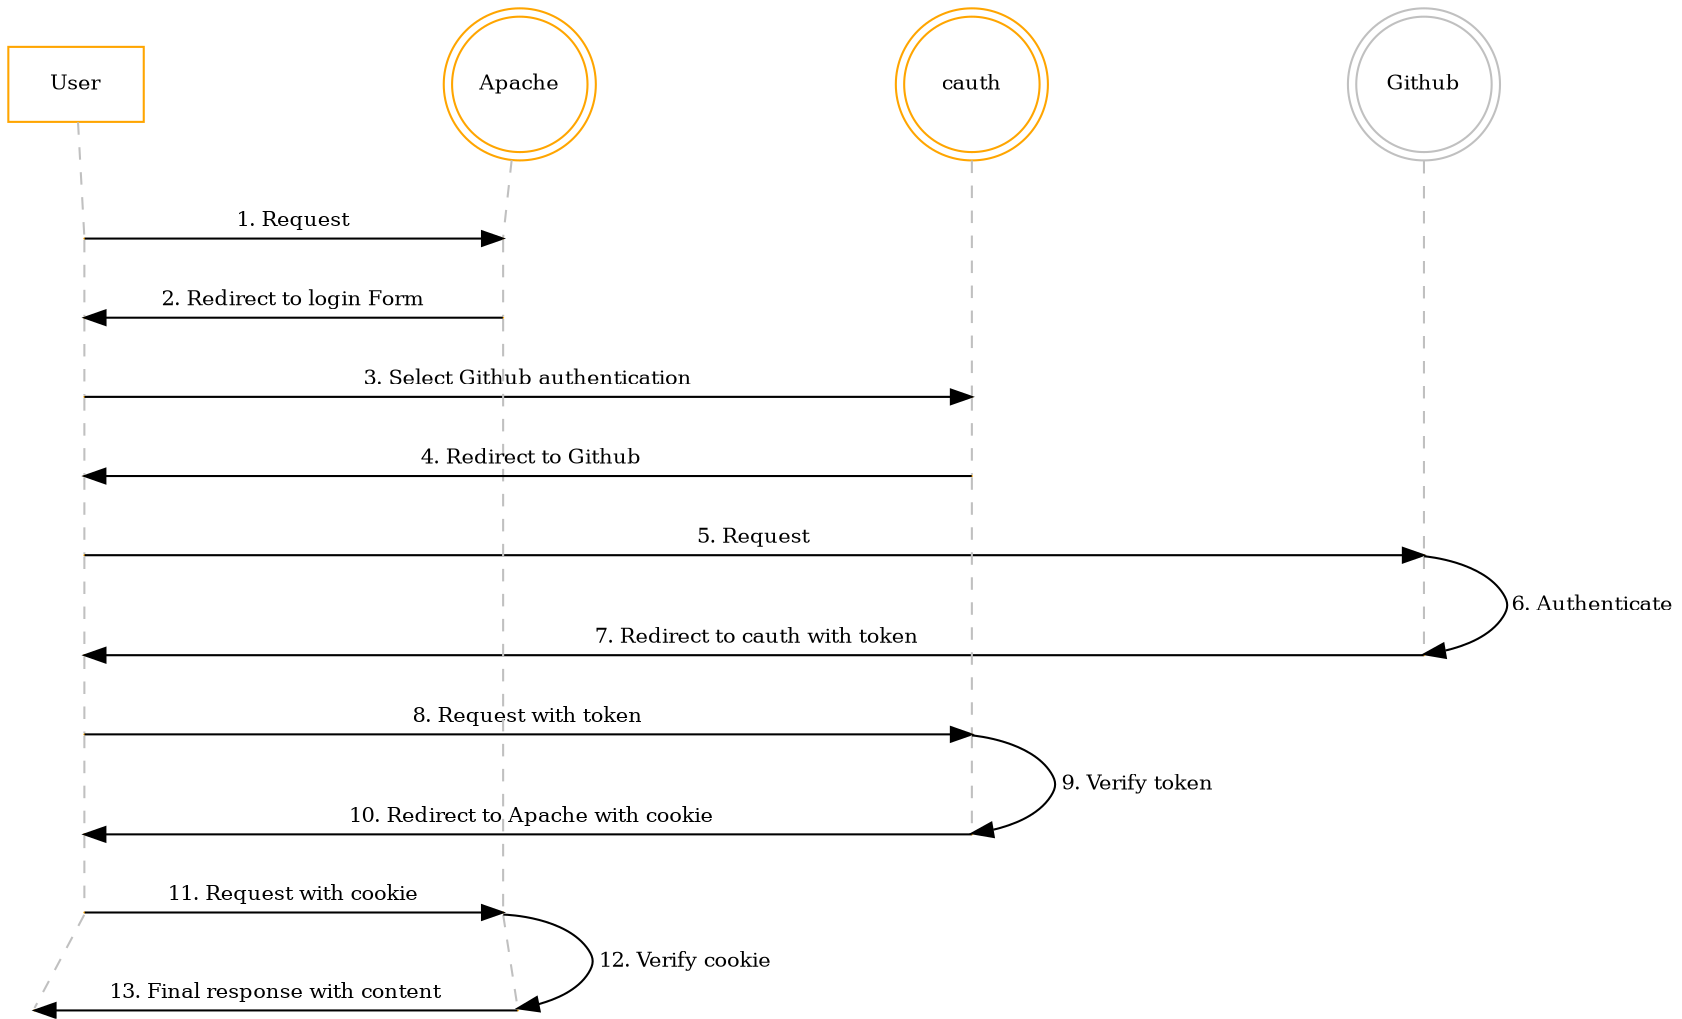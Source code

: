 digraph { 
    nodesep = 1.0;
    node [fontsize=10,width=0.9,shape=doublecircle,color=orange]; 
    edge [fontsize=10]; 

    "User" [shape=box];
    "Apache";
    "cauth";
    "Github" [color=gray];

    # hack - push cauth to the right of Apache and make distances equal
    "User" -> "Apache" [style=invis];
    "Apache" -> "cauth" [style=invis];
    "cauth" -> "Github" [style=invis];

    {rank=same; User; Apache; cauth; Github; }

    # now some invisible nodes for each timepoint
    node [fontsize=10,width=0.0,shape=point];

    # vertical edges. Important: only link nodes that are endpoints for
    # vertical edges (see below)
    edge [dir=none, color=gray, style=dashed]
    "User" -> u1 -> u2 -> u3 -> u4 -> u5 -> u6 -> u7 -> u8 -> u9 -> u10;
    "Github" -> g5 -> g6;
    "Apache" -> a1 -> a2 -> a9 -> a10;
    "cauth" -> c3 -> c4 -> c7 -> c8;

    # Horizontal edges
    edge [dir=forward, color=black, style=solid];

    u1 -> a1 [label="1. Request"]; {rank=same; u1; a1;}
 
    a2 -> u2 [label="2. Redirect to login Form", constraint=False]; {rank=same;u2; a2;}

    u3 -> c3 [label="3. Select Github authentication"]; {rank=same;u3; c3;}
   
    c4 -> u4 [label=" 4. Redirect to Github", constraint=False]; {rank=same; c4; u4;}

    u5 -> g5 [label="5. Request"]; {rank=same; u5; g5;}
 
    g5 -> g6 [label=" 6. Authenticate", constraint=False];

    g6 -> u6 [label=" 7. Redirect to cauth with token", constraint=False]; {rank=same; u6; g6;}

    u7 -> c7 [label="8. Request with token"]; {rank=same;u7; c7;}
 
    c7 -> c8 [label=" 9. Verify token", constraint=False];

    c8 -> u8 [label=" 10. Redirect to Apache with cookie", constraint=False]; {rank=same; u6; g6;}

    u9 -> a9 [label="11. Request with cookie"]; {rank=same; u9; a9;}
 
    a9 -> a10 [label=" 12. Verify cookie", constraint=False];

    a10 -> u10 [label="13. Final response with content", constraint=False]; {rank=same;u10; a10;}

}
